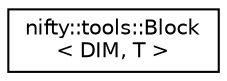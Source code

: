 digraph "Graphical Class Hierarchy"
{
  edge [fontname="Helvetica",fontsize="10",labelfontname="Helvetica",labelfontsize="10"];
  node [fontname="Helvetica",fontsize="10",shape=record];
  rankdir="LR";
  Node1 [label="nifty::tools::Block\l\< DIM, T \>",height=0.2,width=0.4,color="black", fillcolor="white", style="filled",URL="$classnifty_1_1tools_1_1Block.html"];
}
